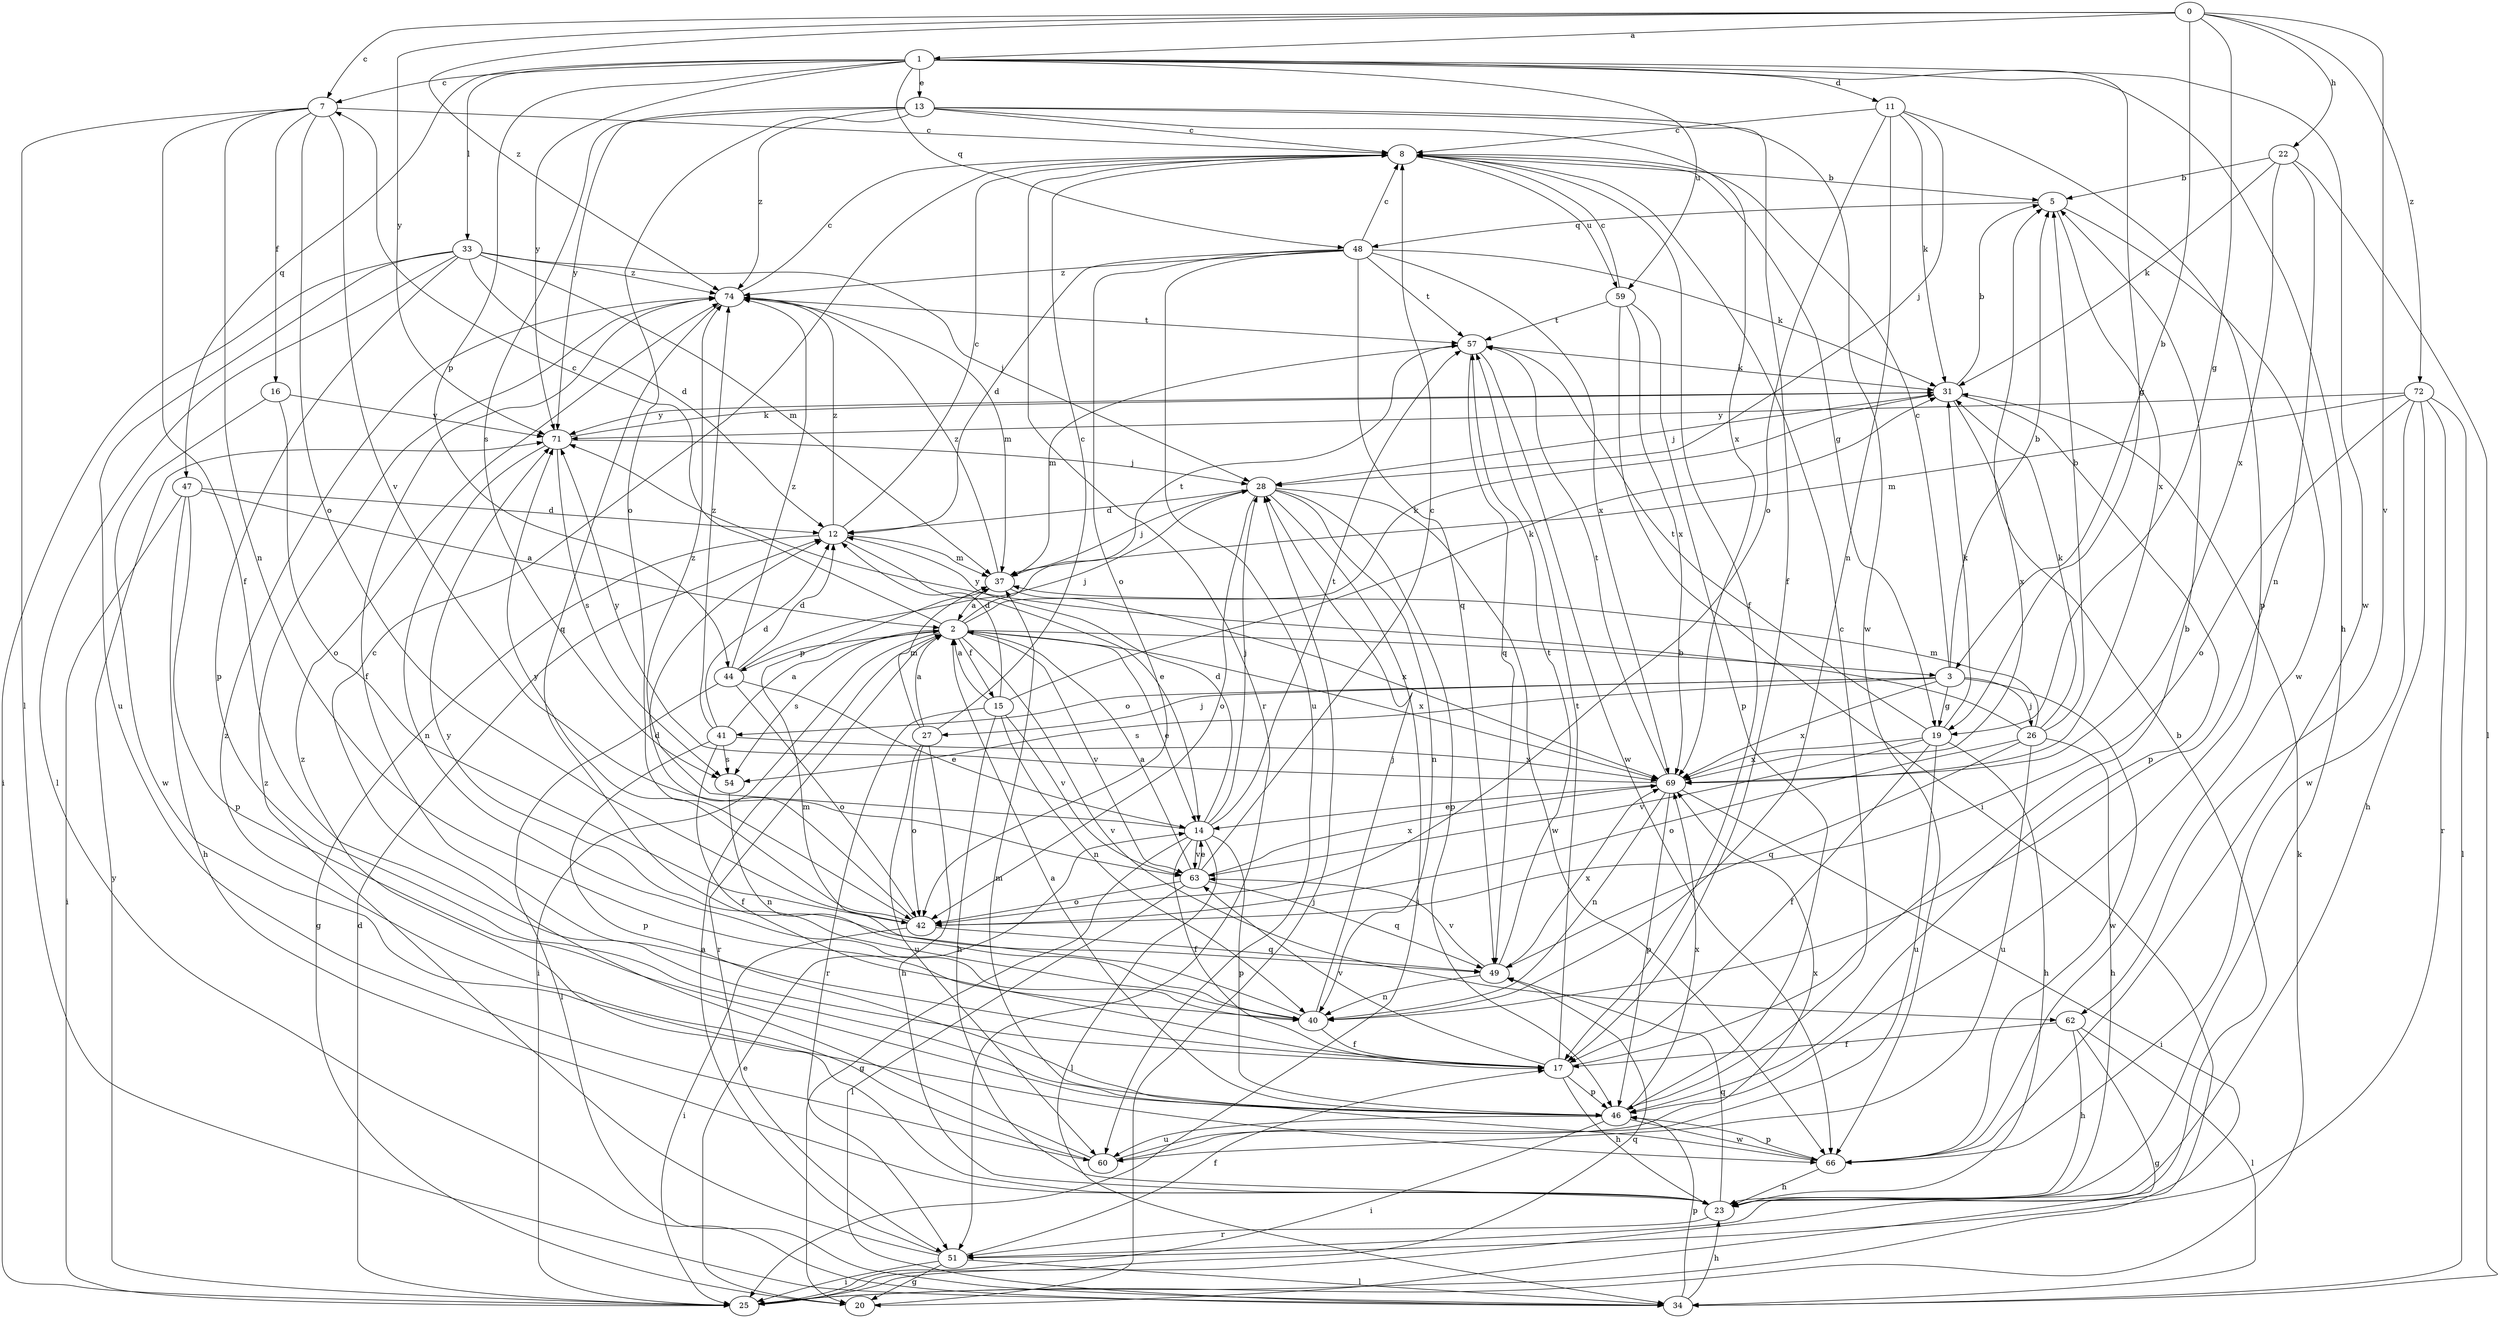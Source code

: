 strict digraph  {
0;
1;
2;
3;
5;
7;
8;
11;
12;
13;
14;
15;
16;
17;
19;
20;
22;
23;
25;
26;
27;
28;
31;
33;
34;
37;
40;
41;
42;
44;
46;
47;
48;
49;
51;
54;
57;
59;
60;
62;
63;
66;
69;
71;
72;
74;
0 -> 1  [label=a];
0 -> 3  [label=b];
0 -> 7  [label=c];
0 -> 19  [label=g];
0 -> 22  [label=h];
0 -> 62  [label=v];
0 -> 71  [label=y];
0 -> 72  [label=z];
0 -> 74  [label=z];
1 -> 7  [label=c];
1 -> 11  [label=d];
1 -> 13  [label=e];
1 -> 19  [label=g];
1 -> 23  [label=h];
1 -> 33  [label=l];
1 -> 44  [label=p];
1 -> 47  [label=q];
1 -> 48  [label=q];
1 -> 59  [label=u];
1 -> 66  [label=w];
1 -> 71  [label=y];
2 -> 3  [label=b];
2 -> 7  [label=c];
2 -> 14  [label=e];
2 -> 15  [label=f];
2 -> 25  [label=i];
2 -> 31  [label=k];
2 -> 44  [label=p];
2 -> 51  [label=r];
2 -> 54  [label=s];
2 -> 57  [label=t];
2 -> 62  [label=v];
2 -> 63  [label=v];
2 -> 69  [label=x];
3 -> 5  [label=b];
3 -> 8  [label=c];
3 -> 19  [label=g];
3 -> 26  [label=j];
3 -> 27  [label=j];
3 -> 41  [label=o];
3 -> 54  [label=s];
3 -> 66  [label=w];
3 -> 69  [label=x];
5 -> 48  [label=q];
5 -> 66  [label=w];
5 -> 69  [label=x];
7 -> 8  [label=c];
7 -> 16  [label=f];
7 -> 17  [label=f];
7 -> 34  [label=l];
7 -> 40  [label=n];
7 -> 42  [label=o];
7 -> 63  [label=v];
8 -> 5  [label=b];
8 -> 17  [label=f];
8 -> 19  [label=g];
8 -> 51  [label=r];
8 -> 59  [label=u];
11 -> 8  [label=c];
11 -> 28  [label=j];
11 -> 31  [label=k];
11 -> 40  [label=n];
11 -> 42  [label=o];
11 -> 46  [label=p];
12 -> 8  [label=c];
12 -> 14  [label=e];
12 -> 20  [label=g];
12 -> 37  [label=m];
12 -> 74  [label=z];
13 -> 8  [label=c];
13 -> 17  [label=f];
13 -> 42  [label=o];
13 -> 54  [label=s];
13 -> 66  [label=w];
13 -> 69  [label=x];
13 -> 71  [label=y];
13 -> 74  [label=z];
14 -> 12  [label=d];
14 -> 17  [label=f];
14 -> 20  [label=g];
14 -> 28  [label=j];
14 -> 34  [label=l];
14 -> 46  [label=p];
14 -> 57  [label=t];
14 -> 63  [label=v];
14 -> 74  [label=z];
15 -> 2  [label=a];
15 -> 12  [label=d];
15 -> 23  [label=h];
15 -> 31  [label=k];
15 -> 40  [label=n];
15 -> 51  [label=r];
15 -> 63  [label=v];
16 -> 42  [label=o];
16 -> 66  [label=w];
16 -> 71  [label=y];
17 -> 5  [label=b];
17 -> 23  [label=h];
17 -> 46  [label=p];
17 -> 57  [label=t];
17 -> 63  [label=v];
19 -> 17  [label=f];
19 -> 23  [label=h];
19 -> 31  [label=k];
19 -> 57  [label=t];
19 -> 60  [label=u];
19 -> 63  [label=v];
19 -> 69  [label=x];
20 -> 14  [label=e];
20 -> 28  [label=j];
22 -> 5  [label=b];
22 -> 31  [label=k];
22 -> 34  [label=l];
22 -> 40  [label=n];
22 -> 69  [label=x];
23 -> 49  [label=q];
23 -> 51  [label=r];
23 -> 74  [label=z];
25 -> 12  [label=d];
25 -> 31  [label=k];
25 -> 49  [label=q];
25 -> 71  [label=y];
26 -> 5  [label=b];
26 -> 23  [label=h];
26 -> 31  [label=k];
26 -> 37  [label=m];
26 -> 42  [label=o];
26 -> 49  [label=q];
26 -> 60  [label=u];
26 -> 71  [label=y];
27 -> 2  [label=a];
27 -> 8  [label=c];
27 -> 23  [label=h];
27 -> 37  [label=m];
27 -> 42  [label=o];
27 -> 60  [label=u];
28 -> 12  [label=d];
28 -> 25  [label=i];
28 -> 40  [label=n];
28 -> 42  [label=o];
28 -> 46  [label=p];
28 -> 66  [label=w];
31 -> 5  [label=b];
31 -> 28  [label=j];
31 -> 46  [label=p];
31 -> 69  [label=x];
31 -> 71  [label=y];
33 -> 12  [label=d];
33 -> 25  [label=i];
33 -> 28  [label=j];
33 -> 34  [label=l];
33 -> 37  [label=m];
33 -> 46  [label=p];
33 -> 60  [label=u];
33 -> 74  [label=z];
34 -> 23  [label=h];
34 -> 46  [label=p];
37 -> 2  [label=a];
37 -> 28  [label=j];
37 -> 69  [label=x];
37 -> 74  [label=z];
40 -> 17  [label=f];
40 -> 28  [label=j];
40 -> 37  [label=m];
40 -> 71  [label=y];
41 -> 2  [label=a];
41 -> 12  [label=d];
41 -> 17  [label=f];
41 -> 46  [label=p];
41 -> 54  [label=s];
41 -> 69  [label=x];
41 -> 74  [label=z];
42 -> 12  [label=d];
42 -> 25  [label=i];
42 -> 49  [label=q];
42 -> 71  [label=y];
44 -> 12  [label=d];
44 -> 14  [label=e];
44 -> 28  [label=j];
44 -> 34  [label=l];
44 -> 42  [label=o];
44 -> 74  [label=z];
46 -> 2  [label=a];
46 -> 8  [label=c];
46 -> 25  [label=i];
46 -> 60  [label=u];
46 -> 66  [label=w];
46 -> 69  [label=x];
47 -> 2  [label=a];
47 -> 12  [label=d];
47 -> 23  [label=h];
47 -> 25  [label=i];
47 -> 46  [label=p];
48 -> 8  [label=c];
48 -> 12  [label=d];
48 -> 31  [label=k];
48 -> 42  [label=o];
48 -> 49  [label=q];
48 -> 57  [label=t];
48 -> 60  [label=u];
48 -> 69  [label=x];
48 -> 74  [label=z];
49 -> 40  [label=n];
49 -> 57  [label=t];
49 -> 63  [label=v];
49 -> 69  [label=x];
51 -> 2  [label=a];
51 -> 5  [label=b];
51 -> 17  [label=f];
51 -> 20  [label=g];
51 -> 25  [label=i];
51 -> 34  [label=l];
51 -> 74  [label=z];
54 -> 40  [label=n];
57 -> 31  [label=k];
57 -> 37  [label=m];
57 -> 49  [label=q];
57 -> 66  [label=w];
59 -> 8  [label=c];
59 -> 25  [label=i];
59 -> 46  [label=p];
59 -> 57  [label=t];
59 -> 69  [label=x];
60 -> 8  [label=c];
60 -> 69  [label=x];
60 -> 74  [label=z];
62 -> 17  [label=f];
62 -> 20  [label=g];
62 -> 23  [label=h];
62 -> 34  [label=l];
63 -> 2  [label=a];
63 -> 8  [label=c];
63 -> 14  [label=e];
63 -> 34  [label=l];
63 -> 42  [label=o];
63 -> 49  [label=q];
63 -> 69  [label=x];
66 -> 23  [label=h];
66 -> 37  [label=m];
66 -> 46  [label=p];
69 -> 14  [label=e];
69 -> 25  [label=i];
69 -> 40  [label=n];
69 -> 46  [label=p];
69 -> 57  [label=t];
69 -> 71  [label=y];
71 -> 28  [label=j];
71 -> 31  [label=k];
71 -> 40  [label=n];
71 -> 54  [label=s];
72 -> 23  [label=h];
72 -> 34  [label=l];
72 -> 37  [label=m];
72 -> 42  [label=o];
72 -> 51  [label=r];
72 -> 66  [label=w];
72 -> 71  [label=y];
74 -> 8  [label=c];
74 -> 17  [label=f];
74 -> 37  [label=m];
74 -> 49  [label=q];
74 -> 57  [label=t];
}
